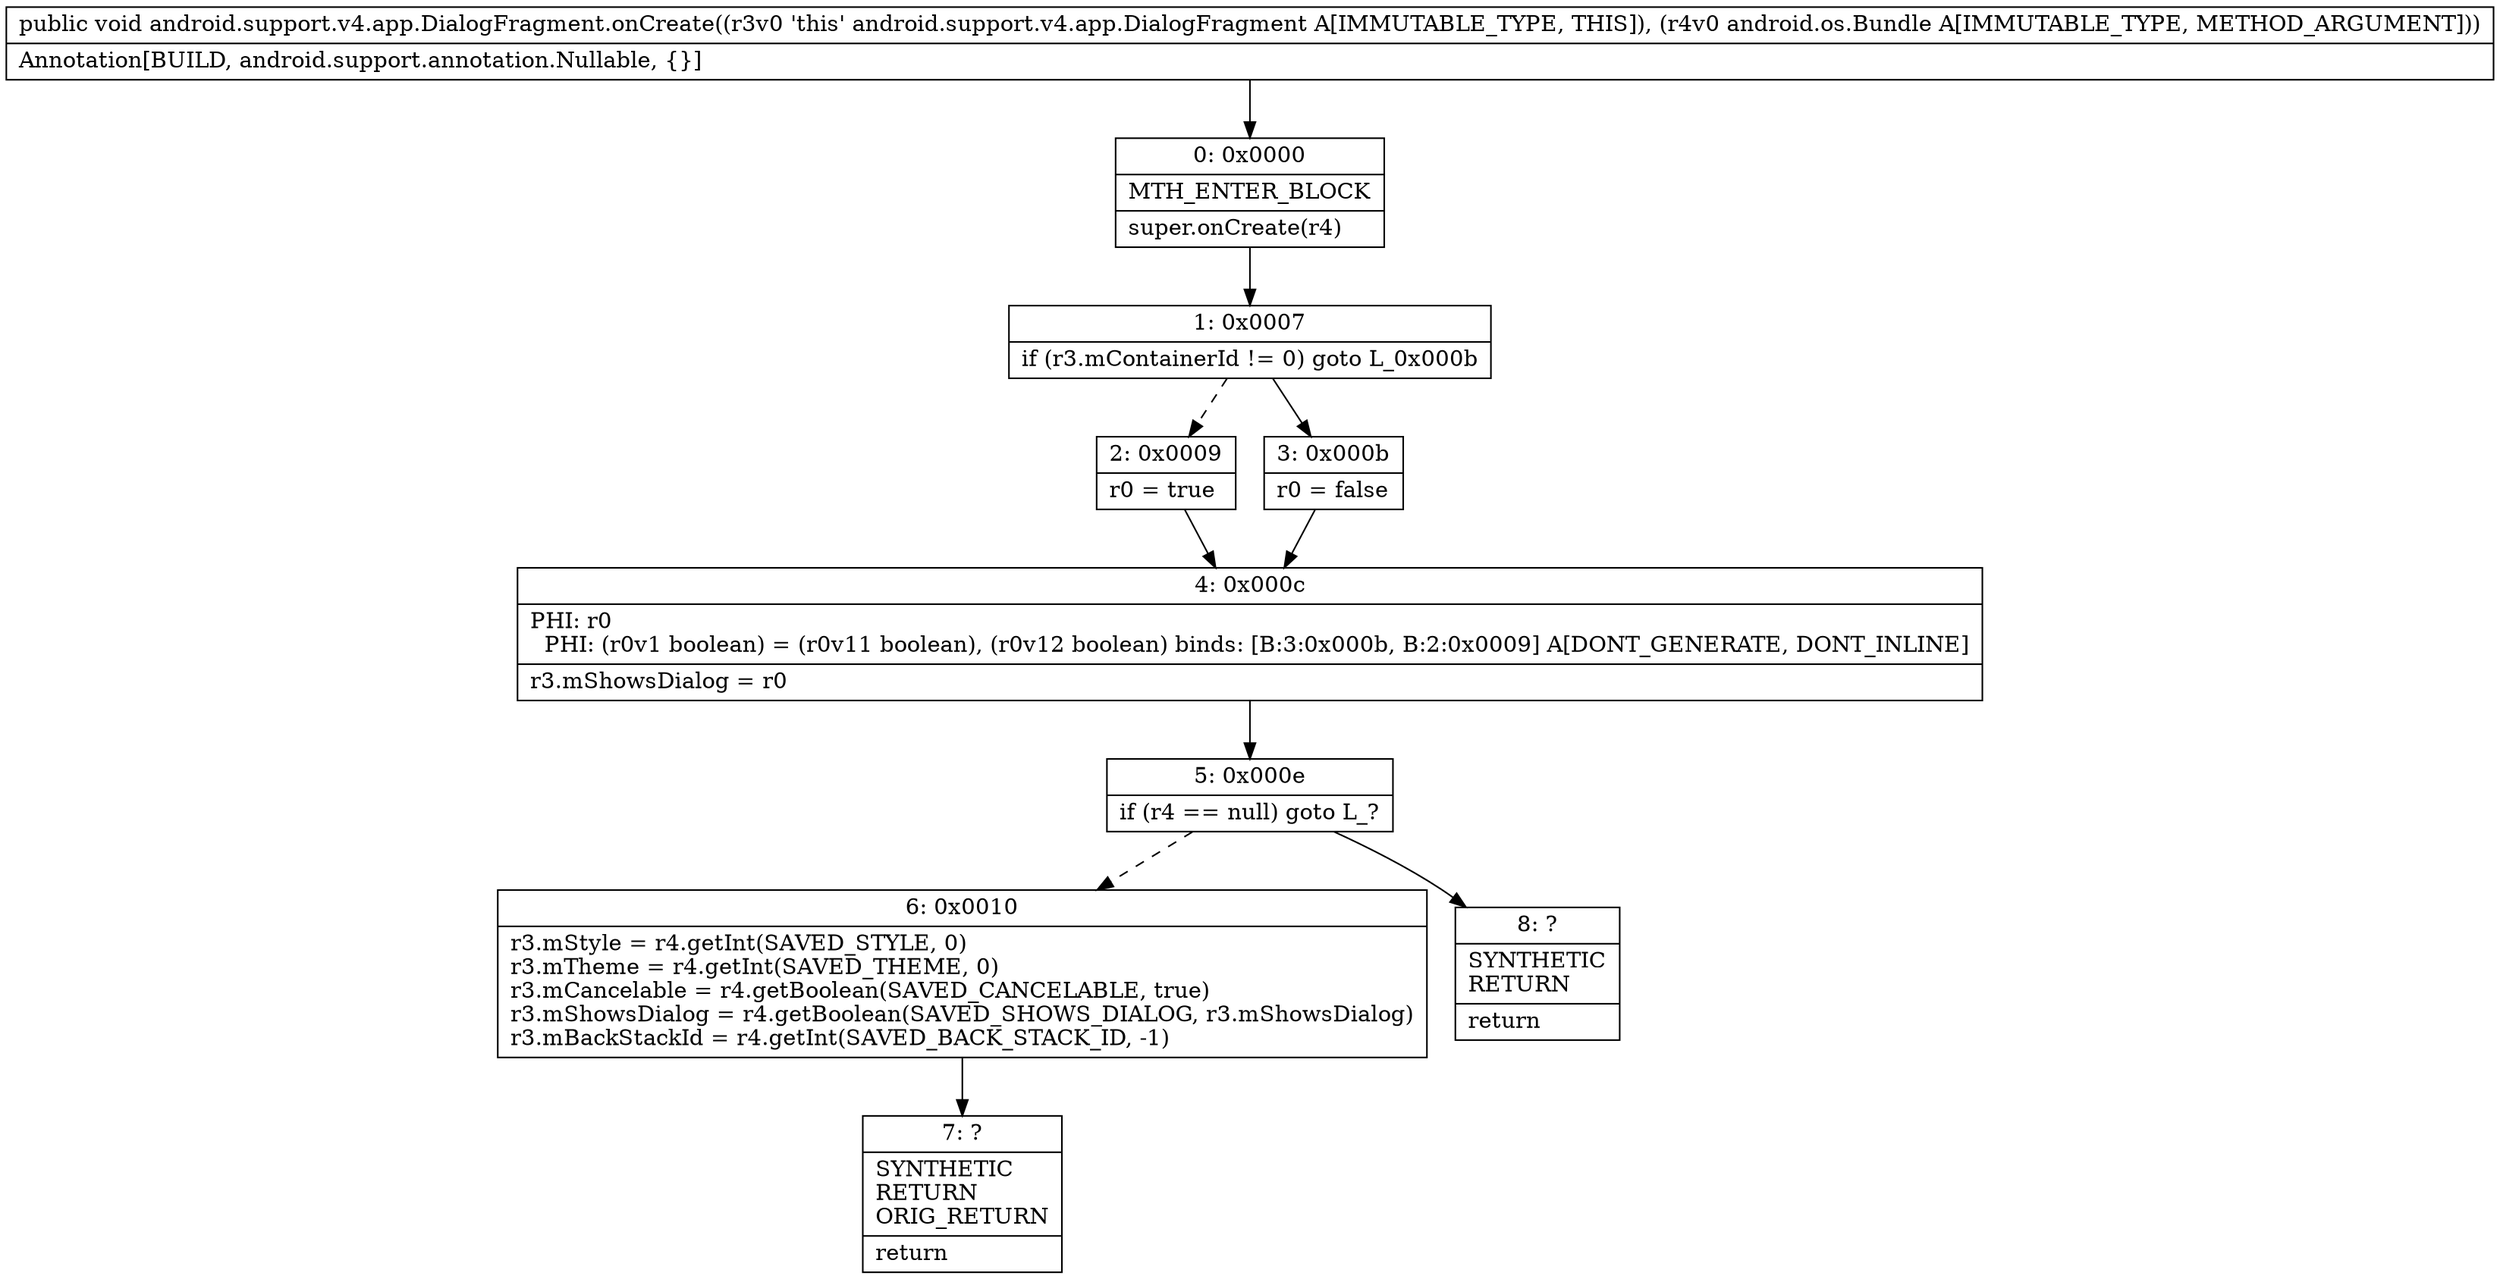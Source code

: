 digraph "CFG forandroid.support.v4.app.DialogFragment.onCreate(Landroid\/os\/Bundle;)V" {
Node_0 [shape=record,label="{0\:\ 0x0000|MTH_ENTER_BLOCK\l|super.onCreate(r4)\l}"];
Node_1 [shape=record,label="{1\:\ 0x0007|if (r3.mContainerId != 0) goto L_0x000b\l}"];
Node_2 [shape=record,label="{2\:\ 0x0009|r0 = true\l}"];
Node_3 [shape=record,label="{3\:\ 0x000b|r0 = false\l}"];
Node_4 [shape=record,label="{4\:\ 0x000c|PHI: r0 \l  PHI: (r0v1 boolean) = (r0v11 boolean), (r0v12 boolean) binds: [B:3:0x000b, B:2:0x0009] A[DONT_GENERATE, DONT_INLINE]\l|r3.mShowsDialog = r0\l}"];
Node_5 [shape=record,label="{5\:\ 0x000e|if (r4 == null) goto L_?\l}"];
Node_6 [shape=record,label="{6\:\ 0x0010|r3.mStyle = r4.getInt(SAVED_STYLE, 0)\lr3.mTheme = r4.getInt(SAVED_THEME, 0)\lr3.mCancelable = r4.getBoolean(SAVED_CANCELABLE, true)\lr3.mShowsDialog = r4.getBoolean(SAVED_SHOWS_DIALOG, r3.mShowsDialog)\lr3.mBackStackId = r4.getInt(SAVED_BACK_STACK_ID, \-1)\l}"];
Node_7 [shape=record,label="{7\:\ ?|SYNTHETIC\lRETURN\lORIG_RETURN\l|return\l}"];
Node_8 [shape=record,label="{8\:\ ?|SYNTHETIC\lRETURN\l|return\l}"];
MethodNode[shape=record,label="{public void android.support.v4.app.DialogFragment.onCreate((r3v0 'this' android.support.v4.app.DialogFragment A[IMMUTABLE_TYPE, THIS]), (r4v0 android.os.Bundle A[IMMUTABLE_TYPE, METHOD_ARGUMENT]))  | Annotation[BUILD, android.support.annotation.Nullable, \{\}]\l}"];
MethodNode -> Node_0;
Node_0 -> Node_1;
Node_1 -> Node_2[style=dashed];
Node_1 -> Node_3;
Node_2 -> Node_4;
Node_3 -> Node_4;
Node_4 -> Node_5;
Node_5 -> Node_6[style=dashed];
Node_5 -> Node_8;
Node_6 -> Node_7;
}

